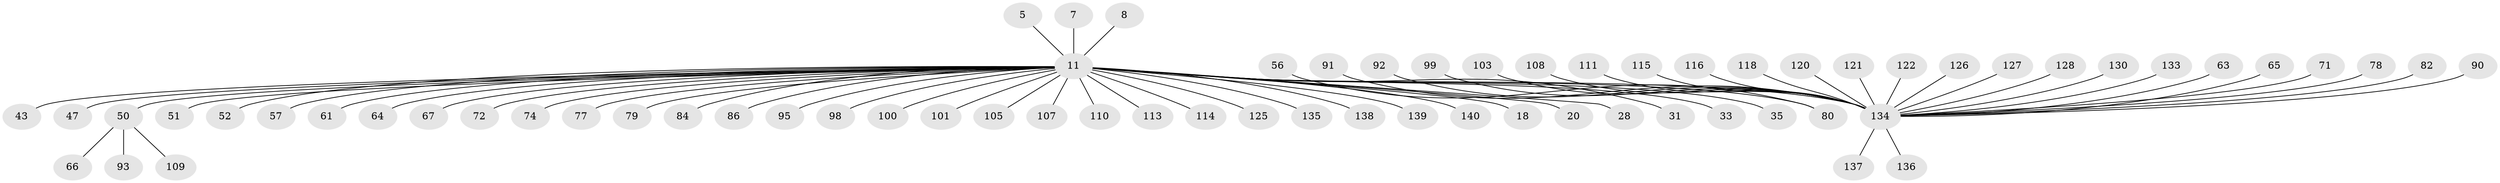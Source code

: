 // original degree distribution, {4: 0.014285714285714285, 7: 0.014285714285714285, 31: 0.007142857142857143, 1: 0.6571428571428571, 11: 0.014285714285714285, 5: 0.03571428571428571, 20: 0.007142857142857143, 3: 0.07142857142857142, 2: 0.17142857142857143, 6: 0.007142857142857143}
// Generated by graph-tools (version 1.1) at 2025/51/03/04/25 21:51:00]
// undirected, 70 vertices, 69 edges
graph export_dot {
graph [start="1"]
  node [color=gray90,style=filled];
  5;
  7;
  8;
  11 [super="+3"];
  18;
  20;
  28;
  31;
  33;
  35;
  43;
  47;
  50;
  51;
  52 [super="+19+22"];
  56;
  57;
  61;
  63;
  64;
  65;
  66;
  67;
  71;
  72;
  74;
  77;
  78;
  79 [super="+76"];
  80 [super="+54"];
  82;
  84 [super="+40"];
  86;
  90;
  91;
  92;
  93;
  95;
  98 [super="+94"];
  99;
  100;
  101;
  103;
  105 [super="+70+75"];
  107 [super="+48"];
  108;
  109;
  110 [super="+59"];
  111;
  113 [super="+104"];
  114 [super="+106"];
  115;
  116;
  118;
  120;
  121;
  122;
  125;
  126;
  127;
  128;
  130;
  133;
  134 [super="+26+45+96+30+129+131+12+29+36+39+42+58+60"];
  135 [super="+119"];
  136;
  137 [super="+124"];
  138 [super="+89+102"];
  139 [super="+38"];
  140 [super="+132"];
  5 -- 11;
  7 -- 11;
  8 -- 11;
  11 -- 18;
  11 -- 20;
  11 -- 33;
  11 -- 50 [weight=2];
  11 -- 51;
  11 -- 57 [weight=2];
  11 -- 61;
  11 -- 80 [weight=2];
  11 -- 100;
  11 -- 101;
  11 -- 64;
  11 -- 67;
  11 -- 72;
  11 -- 74;
  11 -- 77;
  11 -- 86;
  11 -- 28;
  11 -- 31;
  11 -- 95;
  11 -- 35;
  11 -- 43;
  11 -- 47;
  11 -- 125;
  11 -- 52;
  11 -- 134 [weight=7];
  11 -- 139;
  11 -- 84;
  11 -- 107;
  11 -- 110;
  11 -- 138;
  11 -- 105;
  11 -- 79;
  11 -- 98;
  11 -- 113;
  11 -- 114;
  11 -- 135;
  11 -- 140;
  50 -- 66;
  50 -- 93;
  50 -- 109;
  56 -- 80;
  63 -- 134;
  65 -- 134;
  71 -- 134;
  78 -- 134;
  82 -- 134;
  90 -- 134;
  91 -- 134;
  92 -- 134;
  99 -- 134;
  103 -- 134;
  108 -- 134;
  111 -- 134;
  115 -- 134;
  116 -- 134;
  118 -- 134;
  120 -- 134;
  121 -- 134;
  122 -- 134;
  126 -- 134;
  127 -- 134;
  128 -- 134;
  130 -- 134;
  133 -- 134;
  134 -- 136;
  134 -- 137;
}

